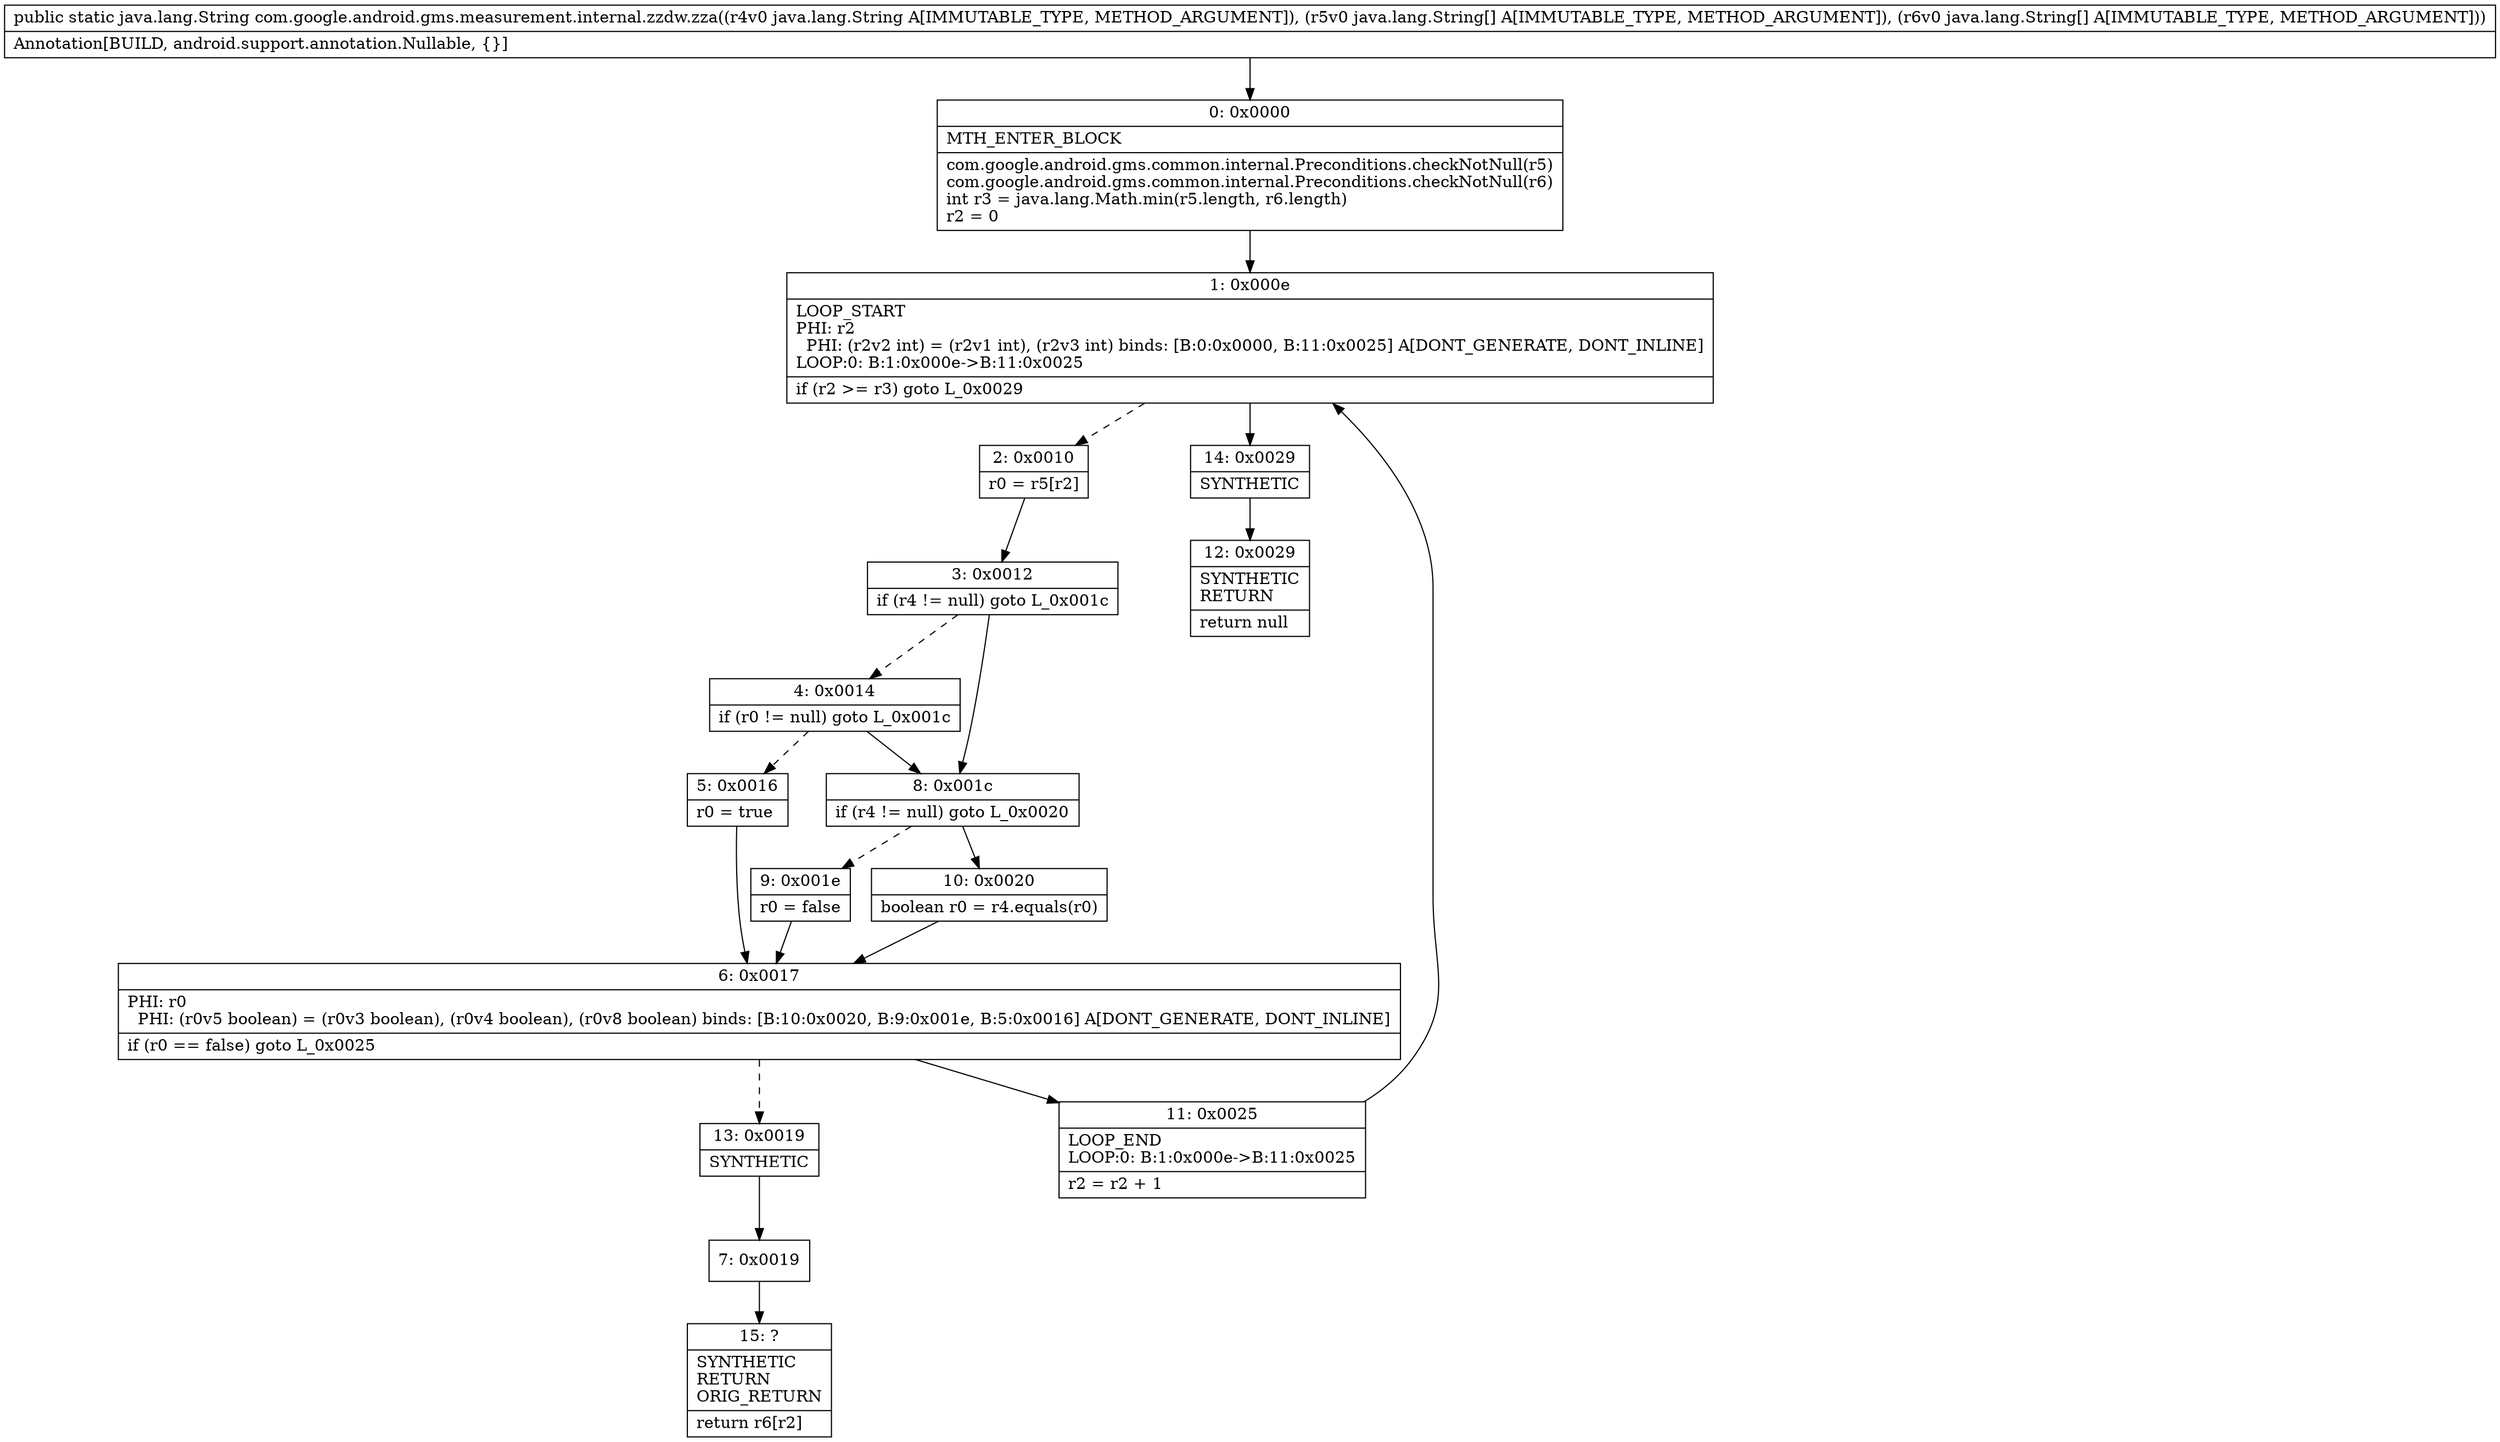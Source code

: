 digraph "CFG forcom.google.android.gms.measurement.internal.zzdw.zza(Ljava\/lang\/String;[Ljava\/lang\/String;[Ljava\/lang\/String;)Ljava\/lang\/String;" {
Node_0 [shape=record,label="{0\:\ 0x0000|MTH_ENTER_BLOCK\l|com.google.android.gms.common.internal.Preconditions.checkNotNull(r5)\lcom.google.android.gms.common.internal.Preconditions.checkNotNull(r6)\lint r3 = java.lang.Math.min(r5.length, r6.length)\lr2 = 0\l}"];
Node_1 [shape=record,label="{1\:\ 0x000e|LOOP_START\lPHI: r2 \l  PHI: (r2v2 int) = (r2v1 int), (r2v3 int) binds: [B:0:0x0000, B:11:0x0025] A[DONT_GENERATE, DONT_INLINE]\lLOOP:0: B:1:0x000e\-\>B:11:0x0025\l|if (r2 \>= r3) goto L_0x0029\l}"];
Node_2 [shape=record,label="{2\:\ 0x0010|r0 = r5[r2]\l}"];
Node_3 [shape=record,label="{3\:\ 0x0012|if (r4 != null) goto L_0x001c\l}"];
Node_4 [shape=record,label="{4\:\ 0x0014|if (r0 != null) goto L_0x001c\l}"];
Node_5 [shape=record,label="{5\:\ 0x0016|r0 = true\l}"];
Node_6 [shape=record,label="{6\:\ 0x0017|PHI: r0 \l  PHI: (r0v5 boolean) = (r0v3 boolean), (r0v4 boolean), (r0v8 boolean) binds: [B:10:0x0020, B:9:0x001e, B:5:0x0016] A[DONT_GENERATE, DONT_INLINE]\l|if (r0 == false) goto L_0x0025\l}"];
Node_7 [shape=record,label="{7\:\ 0x0019}"];
Node_8 [shape=record,label="{8\:\ 0x001c|if (r4 != null) goto L_0x0020\l}"];
Node_9 [shape=record,label="{9\:\ 0x001e|r0 = false\l}"];
Node_10 [shape=record,label="{10\:\ 0x0020|boolean r0 = r4.equals(r0)\l}"];
Node_11 [shape=record,label="{11\:\ 0x0025|LOOP_END\lLOOP:0: B:1:0x000e\-\>B:11:0x0025\l|r2 = r2 + 1\l}"];
Node_12 [shape=record,label="{12\:\ 0x0029|SYNTHETIC\lRETURN\l|return null\l}"];
Node_13 [shape=record,label="{13\:\ 0x0019|SYNTHETIC\l}"];
Node_14 [shape=record,label="{14\:\ 0x0029|SYNTHETIC\l}"];
Node_15 [shape=record,label="{15\:\ ?|SYNTHETIC\lRETURN\lORIG_RETURN\l|return r6[r2]\l}"];
MethodNode[shape=record,label="{public static java.lang.String com.google.android.gms.measurement.internal.zzdw.zza((r4v0 java.lang.String A[IMMUTABLE_TYPE, METHOD_ARGUMENT]), (r5v0 java.lang.String[] A[IMMUTABLE_TYPE, METHOD_ARGUMENT]), (r6v0 java.lang.String[] A[IMMUTABLE_TYPE, METHOD_ARGUMENT]))  | Annotation[BUILD, android.support.annotation.Nullable, \{\}]\l}"];
MethodNode -> Node_0;
Node_0 -> Node_1;
Node_1 -> Node_2[style=dashed];
Node_1 -> Node_14;
Node_2 -> Node_3;
Node_3 -> Node_4[style=dashed];
Node_3 -> Node_8;
Node_4 -> Node_5[style=dashed];
Node_4 -> Node_8;
Node_5 -> Node_6;
Node_6 -> Node_11;
Node_6 -> Node_13[style=dashed];
Node_7 -> Node_15;
Node_8 -> Node_9[style=dashed];
Node_8 -> Node_10;
Node_9 -> Node_6;
Node_10 -> Node_6;
Node_11 -> Node_1;
Node_13 -> Node_7;
Node_14 -> Node_12;
}

